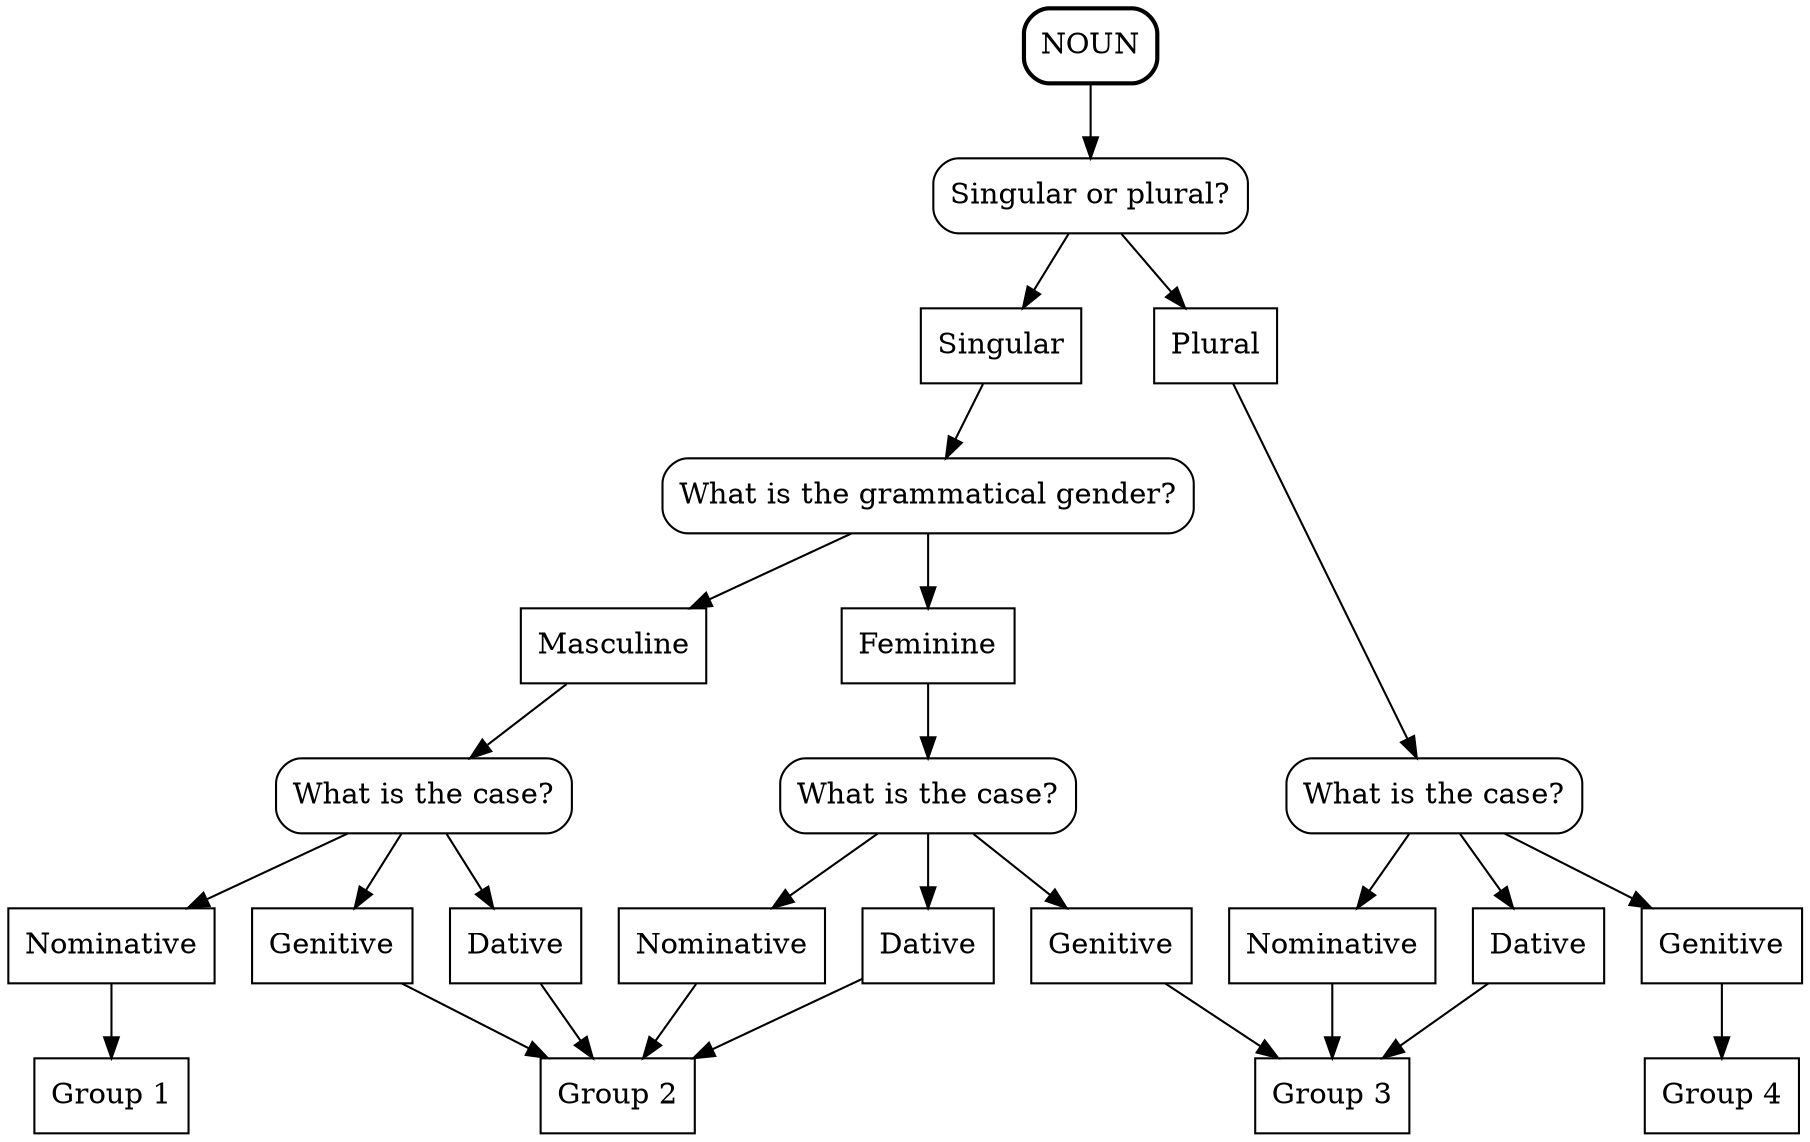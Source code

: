 digraph definite_article {
	node [shape = box];
	/* nodes */
	START					[label="NOUN", style="rounded, bold"];
	number					[label="Singular or plural?", style="rounded"];
	singular				[label="Singular"];
	plural					[label="Plural"];
	gender					[label="What is the grammatical gender?", style="rounded"];
	/* feminine nodes */
	feminine				[label="Feminine"];
	case_f					[label="What is the case?", style="rounded"];
	nominative_f			[label="Nominative"];
	dative_f				[label="Dative"];
	genitive_f				[label="Genitive"];
	/* masculine nodes */
	masculine				[label="Masculine"];
	case_m					[label="What is the case?", style="rounded"];
	nominative_m			[label="Nominative"];
	dative_m				[label="Dative"];
	genitive_m				[label="Genitive"];
	/* plural nodes */
	case_p					[label="What is the case?", style="rounded"];
	nominative_p			[label="Nominative"];
	dative_p				[label="Dative"];
	genitive_p				[label="Genitive"];
	/* groups */
	group_1					[label="Group 1"];
	group_2					[label="Group 2"];
	group_3					[label="Group 3"];
	group_4					[label="Group 4"];

	/* graph */
	START -> number;
	number -> singular;
	number -> plural;
	/* singular */
	singular -> gender;
	plural -> case_p;
	case_p -> nominative_p;
	case_p -> dative_p;
	case_p -> genitive_p;
	nominative_p -> group_3;
	dative_p -> group_3;
	genitive_p -> group_4;
	/* feminine */
	gender -> feminine;
	feminine -> case_f;
	case_f -> nominative_f;
	case_f -> dative_f;
	case_f -> genitive_f;
	nominative_f -> group_2;
	dative_f -> group_2;
	genitive_f -> group_3;
	/* masculine */
	gender -> masculine;
	masculine -> case_m;
	case_m -> nominative_m;
	case_m -> dative_m;
	case_m -> genitive_m;
	nominative_m -> group_1;
	dative_m -> group_2;
	genitive_m -> group_2;
	/* layout */
	{rank=same; singular, plural}
	{rank=same; feminine, masculine}
	{rank=same; case_m, case_f, case_p}
}